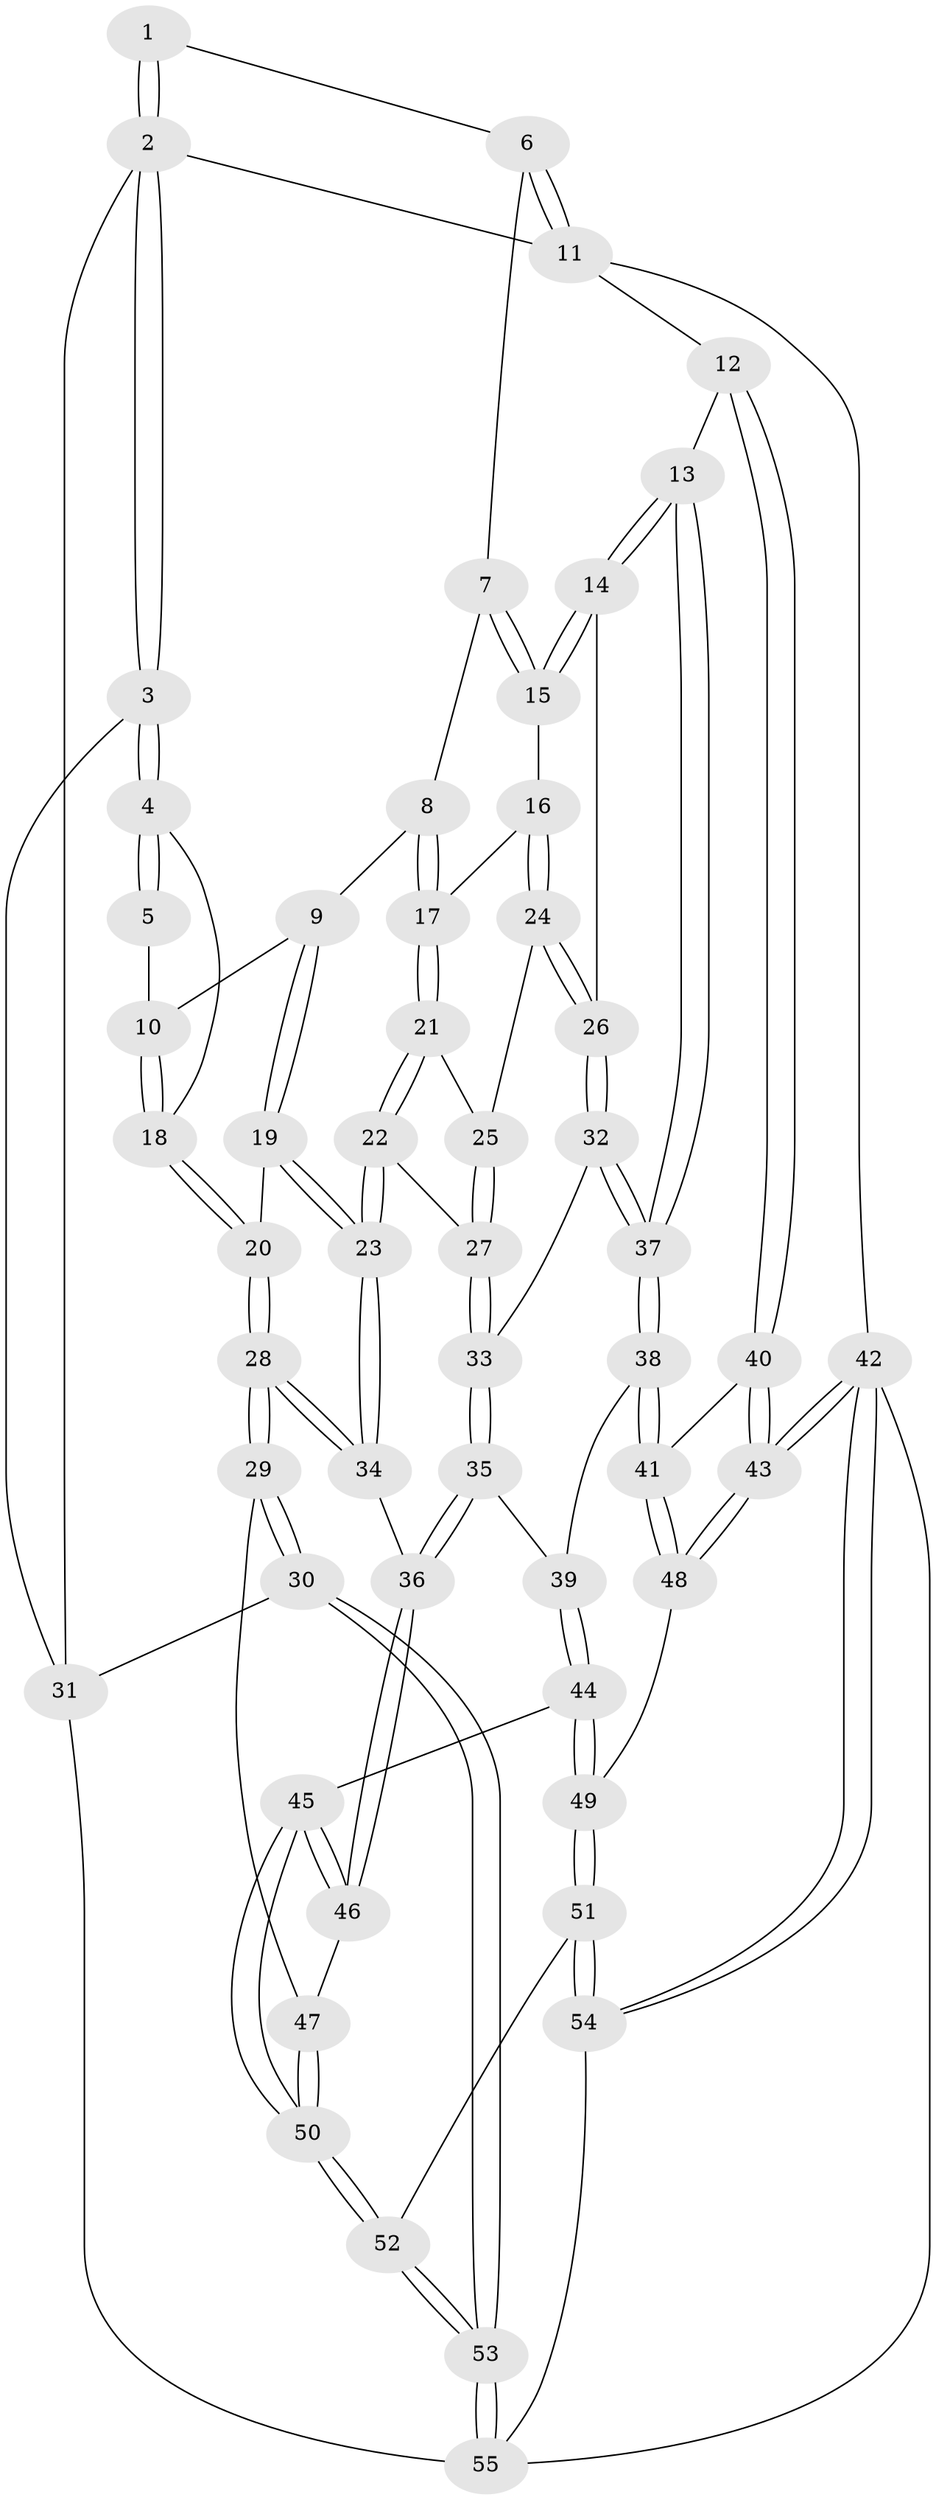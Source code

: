 // coarse degree distribution, {3: 0.09375, 7: 0.0625, 4: 0.625, 5: 0.15625, 6: 0.0625}
// Generated by graph-tools (version 1.1) at 2025/24/03/03/25 07:24:32]
// undirected, 55 vertices, 134 edges
graph export_dot {
graph [start="1"]
  node [color=gray90,style=filled];
  1 [pos="+0.2358288278299197+0"];
  2 [pos="+0+0"];
  3 [pos="+0+0.12371360512291127"];
  4 [pos="+0.005449485243977364+0.15593422117326436"];
  5 [pos="+0.2358033884752834+0"];
  6 [pos="+0.6924558479111328+0"];
  7 [pos="+0.6807147320974909+0"];
  8 [pos="+0.41039597520234544+0.11609072430920035"];
  9 [pos="+0.30791787837214174+0.1270895013625402"];
  10 [pos="+0.2565336622171294+0.05800351025956704"];
  11 [pos="+1+0"];
  12 [pos="+1+0.27280137175118485"];
  13 [pos="+1+0.27531618894250187"];
  14 [pos="+0.8605583487402735+0.21391809544596377"];
  15 [pos="+0.6868021291060099+0"];
  16 [pos="+0.6223277990707423+0.14046607348907547"];
  17 [pos="+0.49010443140862836+0.1996509330843897"];
  18 [pos="+0.05184351548400147+0.1750737647743525"];
  19 [pos="+0.30346932333885135+0.2375070993771746"];
  20 [pos="+0.09808126176751664+0.2517550789666432"];
  21 [pos="+0.475591607367508+0.24240329895668286"];
  22 [pos="+0.46306616705358533+0.2603606083601741"];
  23 [pos="+0.3238801986467459+0.2842352705607285"];
  24 [pos="+0.6430093983753916+0.25521908779221014"];
  25 [pos="+0.5748378860719882+0.2703960498239135"];
  26 [pos="+0.6936433454696435+0.3415750784799502"];
  27 [pos="+0.5030730513975983+0.32893475933421806"];
  28 [pos="+0.10313619509889443+0.48971178739628135"];
  29 [pos="+0.052343853797208864+0.5675830067826909"];
  30 [pos="+0+0.616957678241993"];
  31 [pos="+0+0.6269831457036876"];
  32 [pos="+0.6923451468331079+0.3531674663896152"];
  33 [pos="+0.5192717923975461+0.41704647921519394"];
  34 [pos="+0.3131095373224059+0.36999093618404805"];
  35 [pos="+0.48477307116607504+0.4593253124676447"];
  36 [pos="+0.4598468723879214+0.47801124237431264"];
  37 [pos="+0.7702568101197805+0.47783137074924426"];
  38 [pos="+0.7706029975976902+0.48935357632262894"];
  39 [pos="+0.655357777350369+0.5209280547234297"];
  40 [pos="+1+0.6211355755325403"];
  41 [pos="+0.7990696509976967+0.5560848430213308"];
  42 [pos="+1+1"];
  43 [pos="+1+1"];
  44 [pos="+0.5663716682238101+0.6206568694690636"];
  45 [pos="+0.5204302300403703+0.5965646663379325"];
  46 [pos="+0.4579375526508639+0.49756434857176796"];
  47 [pos="+0.35716902770299996+0.5868371000459022"];
  48 [pos="+0.704404995149253+0.7724282960348137"];
  49 [pos="+0.6966190622563425+0.7747989391205465"];
  50 [pos="+0.3911609836412256+0.7851986517313762"];
  51 [pos="+0.6445167282274171+0.8237886357298962"];
  52 [pos="+0.3859552619154921+0.8169728674902715"];
  53 [pos="+0.2774096330540147+0.8938875739049168"];
  54 [pos="+0.6216163647074767+1"];
  55 [pos="+0.2672522710976806+1"];
  1 -- 2;
  1 -- 2;
  1 -- 6;
  2 -- 3;
  2 -- 3;
  2 -- 11;
  2 -- 31;
  3 -- 4;
  3 -- 4;
  3 -- 31;
  4 -- 5;
  4 -- 5;
  4 -- 18;
  5 -- 10;
  6 -- 7;
  6 -- 11;
  6 -- 11;
  7 -- 8;
  7 -- 15;
  7 -- 15;
  8 -- 9;
  8 -- 17;
  8 -- 17;
  9 -- 10;
  9 -- 19;
  9 -- 19;
  10 -- 18;
  10 -- 18;
  11 -- 12;
  11 -- 42;
  12 -- 13;
  12 -- 40;
  12 -- 40;
  13 -- 14;
  13 -- 14;
  13 -- 37;
  13 -- 37;
  14 -- 15;
  14 -- 15;
  14 -- 26;
  15 -- 16;
  16 -- 17;
  16 -- 24;
  16 -- 24;
  17 -- 21;
  17 -- 21;
  18 -- 20;
  18 -- 20;
  19 -- 20;
  19 -- 23;
  19 -- 23;
  20 -- 28;
  20 -- 28;
  21 -- 22;
  21 -- 22;
  21 -- 25;
  22 -- 23;
  22 -- 23;
  22 -- 27;
  23 -- 34;
  23 -- 34;
  24 -- 25;
  24 -- 26;
  24 -- 26;
  25 -- 27;
  25 -- 27;
  26 -- 32;
  26 -- 32;
  27 -- 33;
  27 -- 33;
  28 -- 29;
  28 -- 29;
  28 -- 34;
  28 -- 34;
  29 -- 30;
  29 -- 30;
  29 -- 47;
  30 -- 31;
  30 -- 53;
  30 -- 53;
  31 -- 55;
  32 -- 33;
  32 -- 37;
  32 -- 37;
  33 -- 35;
  33 -- 35;
  34 -- 36;
  35 -- 36;
  35 -- 36;
  35 -- 39;
  36 -- 46;
  36 -- 46;
  37 -- 38;
  37 -- 38;
  38 -- 39;
  38 -- 41;
  38 -- 41;
  39 -- 44;
  39 -- 44;
  40 -- 41;
  40 -- 43;
  40 -- 43;
  41 -- 48;
  41 -- 48;
  42 -- 43;
  42 -- 43;
  42 -- 54;
  42 -- 54;
  42 -- 55;
  43 -- 48;
  43 -- 48;
  44 -- 45;
  44 -- 49;
  44 -- 49;
  45 -- 46;
  45 -- 46;
  45 -- 50;
  45 -- 50;
  46 -- 47;
  47 -- 50;
  47 -- 50;
  48 -- 49;
  49 -- 51;
  49 -- 51;
  50 -- 52;
  50 -- 52;
  51 -- 52;
  51 -- 54;
  51 -- 54;
  52 -- 53;
  52 -- 53;
  53 -- 55;
  53 -- 55;
  54 -- 55;
}
